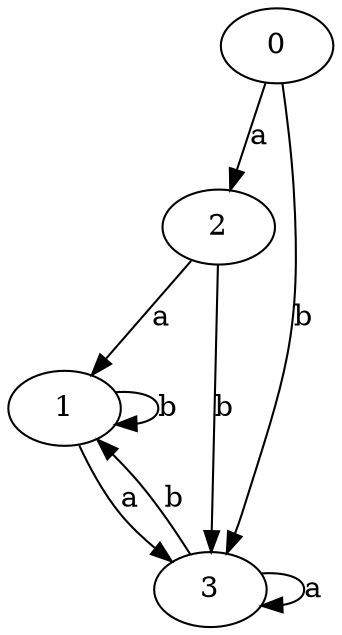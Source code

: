 digraph {
 ranksep=0.5;
 d2tdocpreamble = "\usetikzlibrary{automata}";
 d2tfigpreamble = "\tikzstyle{every state}= [ draw=blue!50,very thick,fill=blue!20]  \tikzstyle{auto}= [fill=white]";
 node [style="state"];
 edge [lblstyle="auto",topath="bend right", len=4  ]
  "0" [label="0",style = "state, initial"];
  "1" [label="1",];
  "2" [label="2",];
  "3" [label="3",style = "state, accepting"];
  "0" -> "2" [label="a"];
  "0" -> "3" [label="b"];
  "1" -> "1" [label="b",topath="loop above"];
  "1" -> "3" [label="a"];
  "2" -> "1" [label="a"];
  "2" -> "3" [label="b"];
  "3" -> "1" [label="b"];
  "3" -> "3" [label="a",topath="loop above"];
}